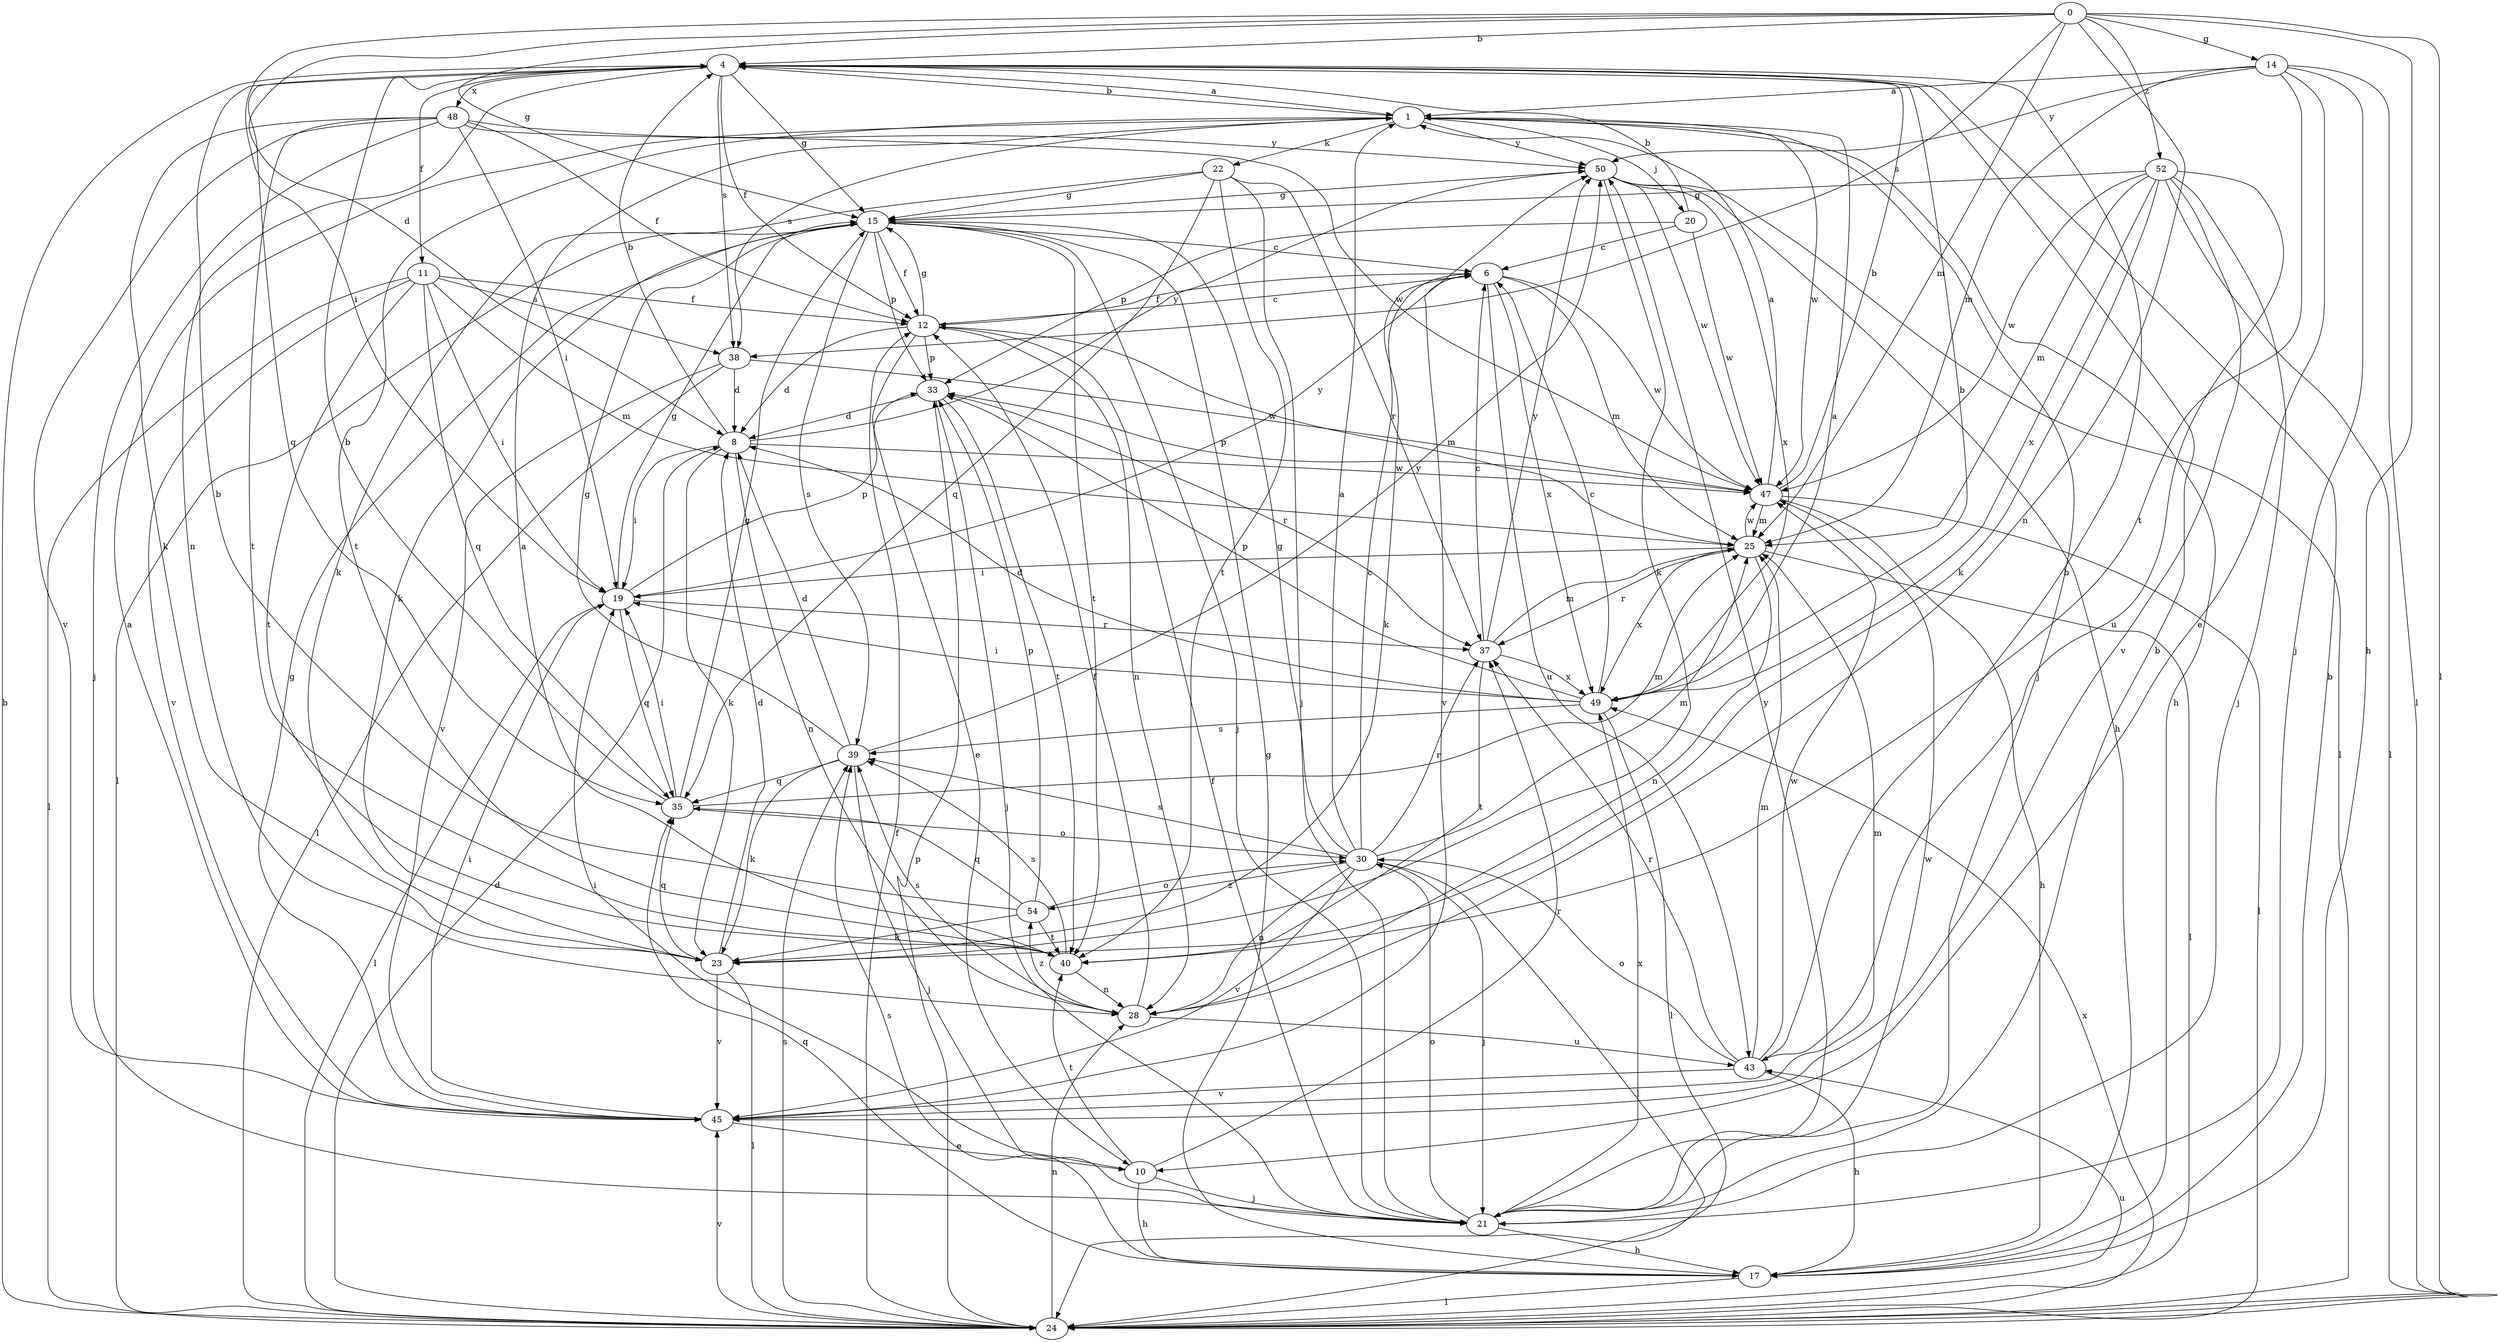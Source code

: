 strict digraph  {
0;
1;
4;
6;
8;
10;
11;
12;
14;
15;
17;
19;
20;
21;
22;
23;
24;
25;
28;
30;
33;
35;
37;
38;
39;
40;
43;
45;
47;
48;
49;
50;
52;
54;
0 -> 4  [label=b];
0 -> 8  [label=d];
0 -> 14  [label=g];
0 -> 15  [label=g];
0 -> 17  [label=h];
0 -> 19  [label=i];
0 -> 24  [label=l];
0 -> 25  [label=m];
0 -> 28  [label=n];
0 -> 38  [label=s];
0 -> 52  [label=z];
1 -> 4  [label=b];
1 -> 17  [label=h];
1 -> 20  [label=j];
1 -> 21  [label=j];
1 -> 22  [label=k];
1 -> 38  [label=s];
1 -> 40  [label=t];
1 -> 47  [label=w];
1 -> 50  [label=y];
4 -> 1  [label=a];
4 -> 11  [label=f];
4 -> 12  [label=f];
4 -> 15  [label=g];
4 -> 28  [label=n];
4 -> 35  [label=q];
4 -> 38  [label=s];
4 -> 48  [label=x];
6 -> 12  [label=f];
6 -> 23  [label=k];
6 -> 25  [label=m];
6 -> 43  [label=u];
6 -> 45  [label=v];
6 -> 47  [label=w];
6 -> 49  [label=x];
8 -> 4  [label=b];
8 -> 19  [label=i];
8 -> 23  [label=k];
8 -> 28  [label=n];
8 -> 47  [label=w];
8 -> 50  [label=y];
10 -> 17  [label=h];
10 -> 19  [label=i];
10 -> 21  [label=j];
10 -> 37  [label=r];
10 -> 40  [label=t];
11 -> 12  [label=f];
11 -> 19  [label=i];
11 -> 24  [label=l];
11 -> 25  [label=m];
11 -> 35  [label=q];
11 -> 38  [label=s];
11 -> 40  [label=t];
11 -> 45  [label=v];
12 -> 6  [label=c];
12 -> 8  [label=d];
12 -> 10  [label=e];
12 -> 15  [label=g];
12 -> 25  [label=m];
12 -> 28  [label=n];
12 -> 33  [label=p];
14 -> 1  [label=a];
14 -> 10  [label=e];
14 -> 21  [label=j];
14 -> 24  [label=l];
14 -> 25  [label=m];
14 -> 40  [label=t];
14 -> 50  [label=y];
15 -> 6  [label=c];
15 -> 12  [label=f];
15 -> 21  [label=j];
15 -> 23  [label=k];
15 -> 24  [label=l];
15 -> 33  [label=p];
15 -> 39  [label=s];
15 -> 40  [label=t];
17 -> 4  [label=b];
17 -> 15  [label=g];
17 -> 24  [label=l];
17 -> 35  [label=q];
17 -> 39  [label=s];
19 -> 15  [label=g];
19 -> 24  [label=l];
19 -> 33  [label=p];
19 -> 35  [label=q];
19 -> 37  [label=r];
19 -> 50  [label=y];
20 -> 4  [label=b];
20 -> 6  [label=c];
20 -> 33  [label=p];
20 -> 47  [label=w];
21 -> 4  [label=b];
21 -> 12  [label=f];
21 -> 17  [label=h];
21 -> 30  [label=o];
21 -> 47  [label=w];
21 -> 49  [label=x];
21 -> 50  [label=y];
22 -> 15  [label=g];
22 -> 21  [label=j];
22 -> 23  [label=k];
22 -> 35  [label=q];
22 -> 37  [label=r];
22 -> 40  [label=t];
23 -> 8  [label=d];
23 -> 24  [label=l];
23 -> 35  [label=q];
23 -> 45  [label=v];
24 -> 4  [label=b];
24 -> 8  [label=d];
24 -> 12  [label=f];
24 -> 28  [label=n];
24 -> 33  [label=p];
24 -> 39  [label=s];
24 -> 43  [label=u];
24 -> 45  [label=v];
24 -> 49  [label=x];
25 -> 19  [label=i];
25 -> 24  [label=l];
25 -> 28  [label=n];
25 -> 37  [label=r];
25 -> 47  [label=w];
25 -> 49  [label=x];
28 -> 12  [label=f];
28 -> 39  [label=s];
28 -> 43  [label=u];
28 -> 54  [label=z];
30 -> 1  [label=a];
30 -> 6  [label=c];
30 -> 15  [label=g];
30 -> 21  [label=j];
30 -> 24  [label=l];
30 -> 25  [label=m];
30 -> 28  [label=n];
30 -> 37  [label=r];
30 -> 39  [label=s];
30 -> 45  [label=v];
30 -> 54  [label=z];
33 -> 8  [label=d];
33 -> 21  [label=j];
33 -> 37  [label=r];
33 -> 40  [label=t];
35 -> 4  [label=b];
35 -> 15  [label=g];
35 -> 19  [label=i];
35 -> 25  [label=m];
35 -> 30  [label=o];
37 -> 6  [label=c];
37 -> 25  [label=m];
37 -> 40  [label=t];
37 -> 49  [label=x];
37 -> 50  [label=y];
38 -> 8  [label=d];
38 -> 24  [label=l];
38 -> 45  [label=v];
38 -> 47  [label=w];
39 -> 8  [label=d];
39 -> 15  [label=g];
39 -> 21  [label=j];
39 -> 23  [label=k];
39 -> 35  [label=q];
39 -> 50  [label=y];
40 -> 1  [label=a];
40 -> 28  [label=n];
40 -> 39  [label=s];
43 -> 4  [label=b];
43 -> 17  [label=h];
43 -> 25  [label=m];
43 -> 30  [label=o];
43 -> 37  [label=r];
43 -> 45  [label=v];
43 -> 47  [label=w];
45 -> 1  [label=a];
45 -> 10  [label=e];
45 -> 15  [label=g];
45 -> 19  [label=i];
45 -> 25  [label=m];
47 -> 1  [label=a];
47 -> 4  [label=b];
47 -> 17  [label=h];
47 -> 24  [label=l];
47 -> 25  [label=m];
47 -> 33  [label=p];
48 -> 12  [label=f];
48 -> 19  [label=i];
48 -> 21  [label=j];
48 -> 23  [label=k];
48 -> 40  [label=t];
48 -> 45  [label=v];
48 -> 47  [label=w];
48 -> 50  [label=y];
49 -> 1  [label=a];
49 -> 4  [label=b];
49 -> 6  [label=c];
49 -> 8  [label=d];
49 -> 19  [label=i];
49 -> 24  [label=l];
49 -> 33  [label=p];
49 -> 39  [label=s];
50 -> 15  [label=g];
50 -> 17  [label=h];
50 -> 23  [label=k];
50 -> 24  [label=l];
50 -> 47  [label=w];
50 -> 49  [label=x];
52 -> 15  [label=g];
52 -> 21  [label=j];
52 -> 23  [label=k];
52 -> 24  [label=l];
52 -> 25  [label=m];
52 -> 43  [label=u];
52 -> 45  [label=v];
52 -> 47  [label=w];
52 -> 49  [label=x];
54 -> 4  [label=b];
54 -> 23  [label=k];
54 -> 30  [label=o];
54 -> 33  [label=p];
54 -> 35  [label=q];
54 -> 40  [label=t];
}
